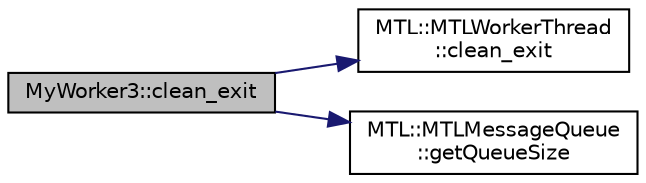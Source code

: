 digraph "MyWorker3::clean_exit"
{
 // LATEX_PDF_SIZE
  edge [fontname="Helvetica",fontsize="10",labelfontname="Helvetica",labelfontsize="10"];
  node [fontname="Helvetica",fontsize="10",shape=record];
  rankdir="LR";
  Node1 [label="MyWorker3::clean_exit",height=0.2,width=0.4,color="black", fillcolor="grey75", style="filled", fontcolor="black",tooltip="A clean Exit of the Thread."];
  Node1 -> Node2 [color="midnightblue",fontsize="10",style="solid",fontname="Helvetica"];
  Node2 [label="MTL::MTLWorkerThread\l::clean_exit",height=0.2,width=0.4,color="black", fillcolor="white", style="filled",URL="$d9/dfb/classMTL_1_1MTLWorkerThread.html#a86dcecf5743238f8f2200c08bda20fc3",tooltip="A clean Exit of the Thread."];
  Node1 -> Node3 [color="midnightblue",fontsize="10",style="solid",fontname="Helvetica"];
  Node3 [label="MTL::MTLMessageQueue\l::getQueueSize",height=0.2,width=0.4,color="black", fillcolor="white", style="filled",URL="$d4/d50/classMTL_1_1MTLMessageQueue.html#a3327a92430209247c763af2571340157",tooltip="Get the Queue Size object."];
}
